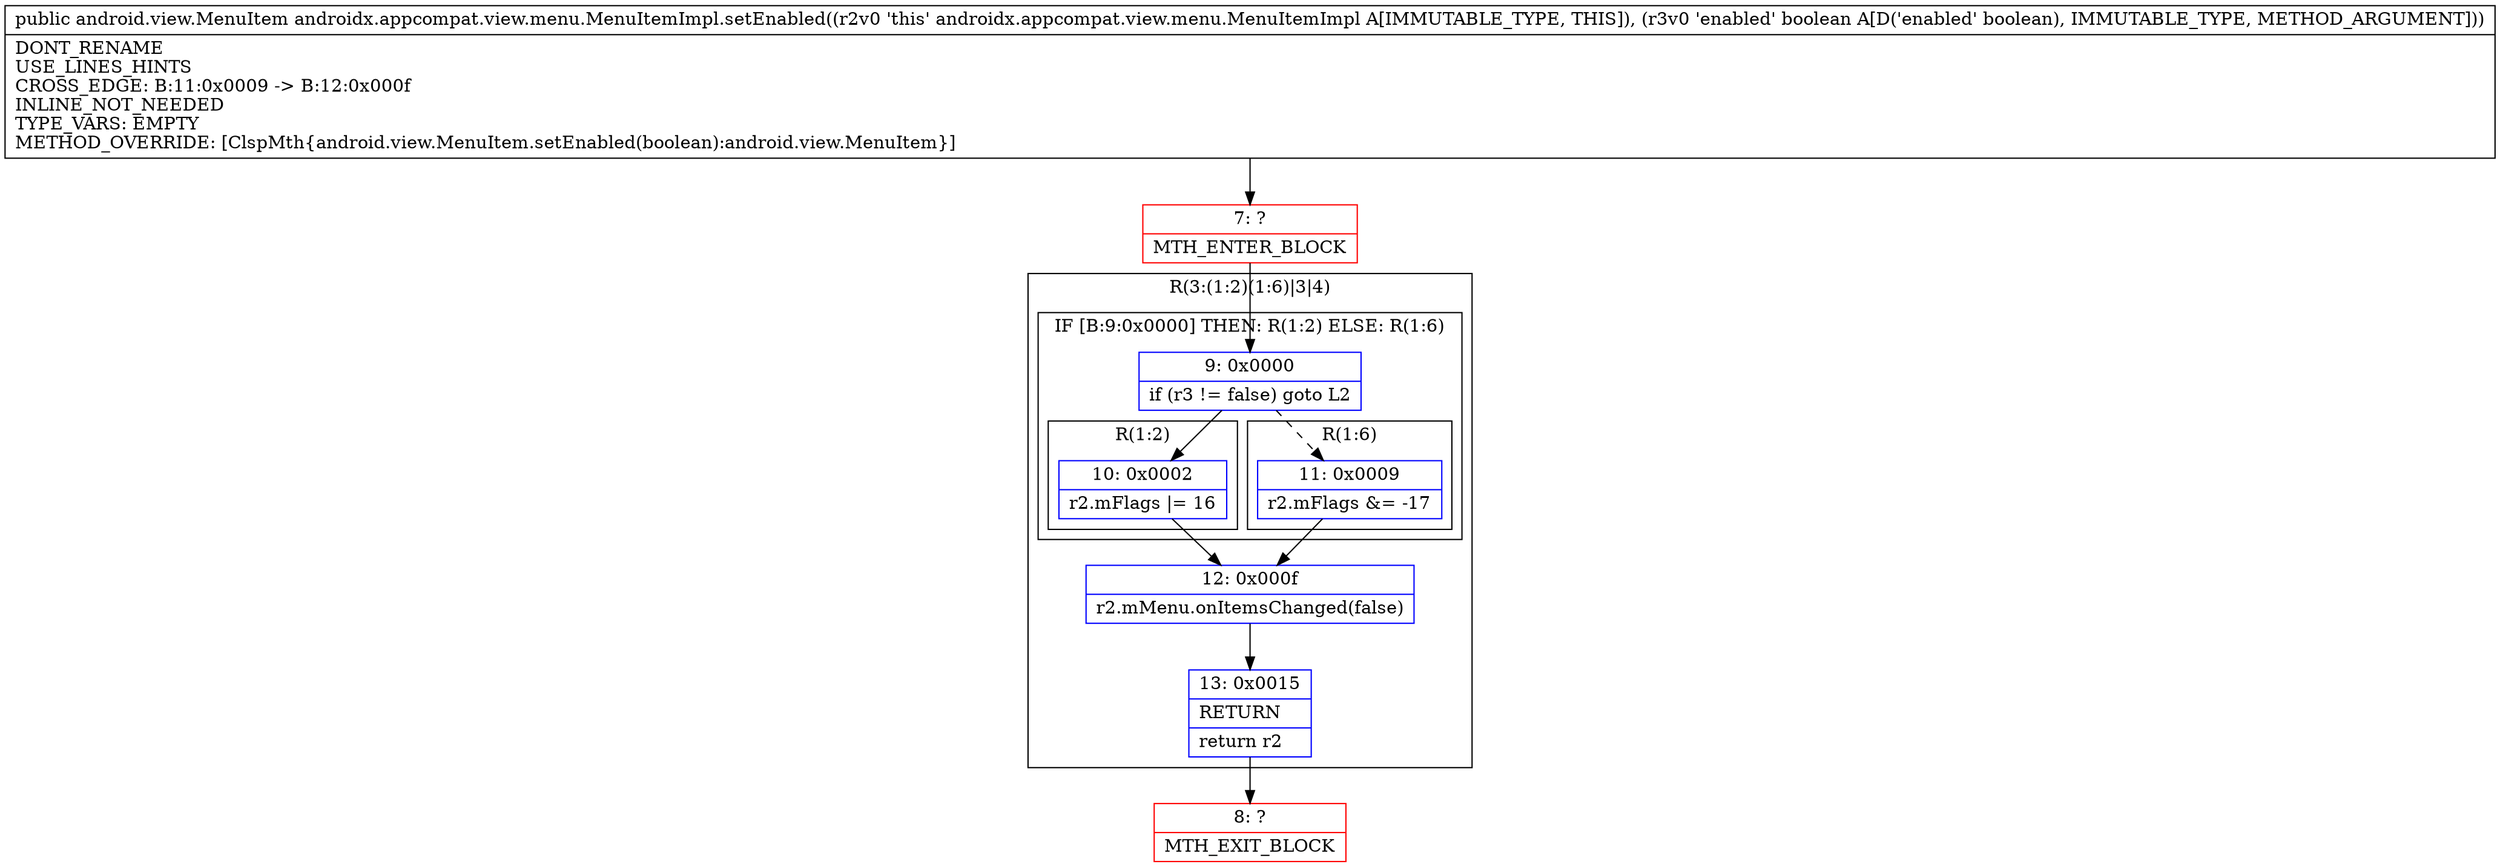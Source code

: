 digraph "CFG forandroidx.appcompat.view.menu.MenuItemImpl.setEnabled(Z)Landroid\/view\/MenuItem;" {
subgraph cluster_Region_145085885 {
label = "R(3:(1:2)(1:6)|3|4)";
node [shape=record,color=blue];
subgraph cluster_IfRegion_701866748 {
label = "IF [B:9:0x0000] THEN: R(1:2) ELSE: R(1:6)";
node [shape=record,color=blue];
Node_9 [shape=record,label="{9\:\ 0x0000|if (r3 != false) goto L2\l}"];
subgraph cluster_Region_2085373142 {
label = "R(1:2)";
node [shape=record,color=blue];
Node_10 [shape=record,label="{10\:\ 0x0002|r2.mFlags \|= 16\l}"];
}
subgraph cluster_Region_1798644164 {
label = "R(1:6)";
node [shape=record,color=blue];
Node_11 [shape=record,label="{11\:\ 0x0009|r2.mFlags &= \-17\l}"];
}
}
Node_12 [shape=record,label="{12\:\ 0x000f|r2.mMenu.onItemsChanged(false)\l}"];
Node_13 [shape=record,label="{13\:\ 0x0015|RETURN\l|return r2\l}"];
}
Node_7 [shape=record,color=red,label="{7\:\ ?|MTH_ENTER_BLOCK\l}"];
Node_8 [shape=record,color=red,label="{8\:\ ?|MTH_EXIT_BLOCK\l}"];
MethodNode[shape=record,label="{public android.view.MenuItem androidx.appcompat.view.menu.MenuItemImpl.setEnabled((r2v0 'this' androidx.appcompat.view.menu.MenuItemImpl A[IMMUTABLE_TYPE, THIS]), (r3v0 'enabled' boolean A[D('enabled' boolean), IMMUTABLE_TYPE, METHOD_ARGUMENT]))  | DONT_RENAME\lUSE_LINES_HINTS\lCROSS_EDGE: B:11:0x0009 \-\> B:12:0x000f\lINLINE_NOT_NEEDED\lTYPE_VARS: EMPTY\lMETHOD_OVERRIDE: [ClspMth\{android.view.MenuItem.setEnabled(boolean):android.view.MenuItem\}]\l}"];
MethodNode -> Node_7;Node_9 -> Node_10;
Node_9 -> Node_11[style=dashed];
Node_10 -> Node_12;
Node_11 -> Node_12;
Node_12 -> Node_13;
Node_13 -> Node_8;
Node_7 -> Node_9;
}

